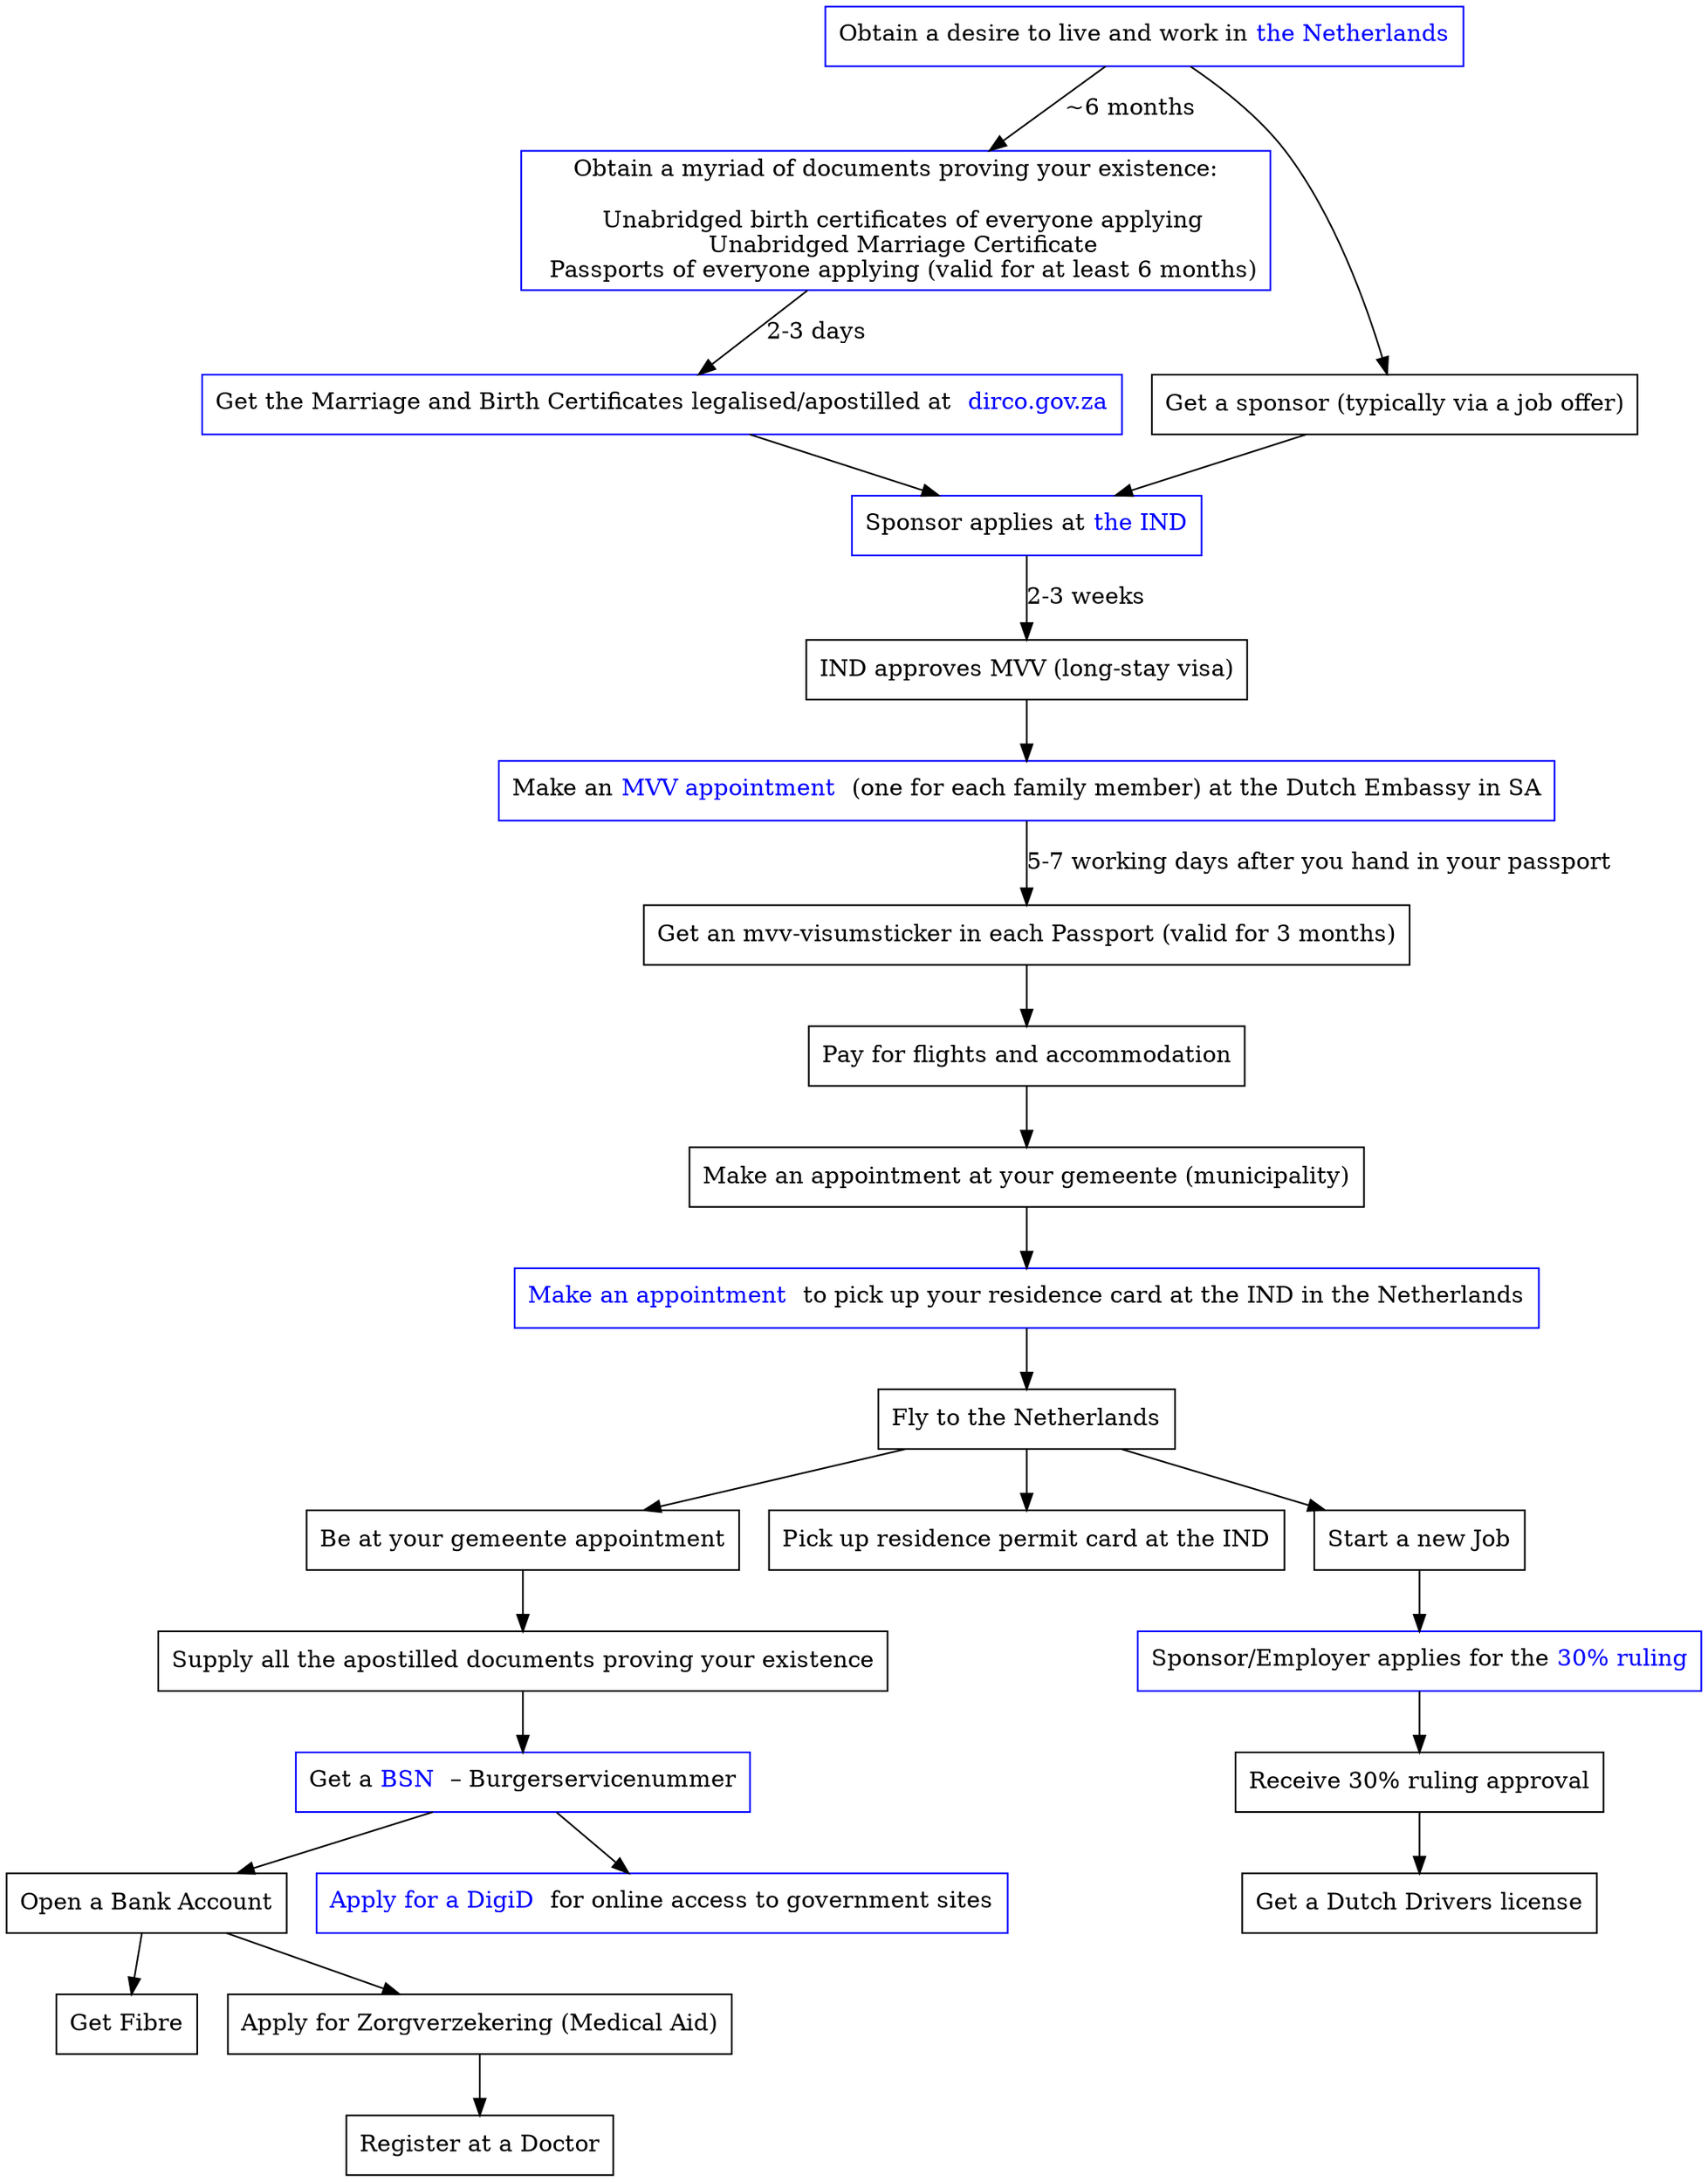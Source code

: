 digraph {
  node [shape=box];

  desire [label=<Obtain a desire to live and work in <font color='blue'>the Netherlands</font>>;
  URL="https://en.m.wikipedia.org/wiki/Netherlands" color="blue"]

  docsind [label="Obtain a myriad of documents proving your existence:\n
  Unabridged birth certificates of everyone applying
  Unabridged Marriage Certificate
  Passports of everyone applying (valid for at least 6 months)"

  URL="https://ehome.dha.gov.za/eHomeAffairs/" color="blue"]

  {rank=same
    sponsorinit [label="Get a sponsor (typically via a job offer)"]

    apostilled [label=<Get the Marriage and Birth Certificates legalised/apostilled at  <font color='blue'>dirco.gov.za</font>>
    URL="http://www.dirco.gov.za/consular/legalisation.htm" color="blue"]
  }

  ind [label=<Sponsor applies at <font color='blue'>the IND</font>> URL="https://ind.nl/" color="blue"]
  mvvapproval [label="IND approves MVV (long-stay visa)"]

  zadutchembassy [label=<Make an <font color='blue'>MVV appointment</font>  (one for each family member) at the Dutch Embassy in SA>
  URL="https://www.netherlandsandyou.nl/your-country-and-the-netherlands/south-africa/travel-and-residence/applying-for-a-long-stay-visa-mvv"
  color="blue"]

  mvvcomplete [label="Get an mvv-visumsticker in each Passport (valid for 3 months)"]
  arrangeaccom [label="Pay for flights and accommodation"]
  gemeenteafspraak1 [label="Make an appointment at your gemeente (municipality)"]
  gemeentebesoek [label="Be at your gemeente appointment"]

  indnlafspraak [label=<<font color='blue'>Make an appointment</font>  to pick up your residence card at the IND in the Netherlands>
  URL="https://ind.nl/en/Pages/Appointment-to-collect-your-residence-document.aspx " color="blue"]

  gemeentedocs [label="Supply all the apostilled documents proving your existence"]
  za2nl [label="Fly to the Netherlands"]
  indresidence [label="Pick up residence permit card at the IND"]
  getfibre [label="Get Fibre"]
  startjob [label="Start a new Job"]
  sponsor30 [label=<Sponsor/Employer applies for the <font color='blue'>30% ruling</font>>
  URL="https://www.iamsterdam.com/en/living/take-care-of-official-matters/highly-skilled-migrants/thirty-percent-ruling" color="blue"]

  receive30 [label="Receive 30% ruling approval"]

  bsn [label=<Get a <font color='blue'>BSN</font>  – Burgerservicenummer>
  URL="https://www.government.nl/topics/personal-data/citizen-service-number-bsn" color="blue"]

  bankaccount [label="Open a Bank Account"]
  zorgverzekering [label="Apply for Zorgverzekering (Medical Aid)"]
  doctor [label="Register at a Doctor"]
  digid [label=<<font color='blue'>Apply for a DigiD</font>  for online access to government sites>
  URL="https://www.digid.nl/en/apply-or-activate-digid" color="blue"]

  desire -> docsind[label="~6 months"]
  docsind -> apostilled[label="2-3 days"]
  apostilled -> ind
  desire -> sponsorinit
  sponsorinit -> ind
  ind -> mvvapproval[label="2-3 weeks"]
  mvvapproval -> zadutchembassy
  zadutchembassy -> mvvcomplete[label="5-7 working days after you hand in your passport"]
  mvvcomplete -> arrangeaccom
  arrangeaccom -> gemeenteafspraak1
  gemeenteafspraak1 -> indnlafspraak
  indnlafspraak -> za2nl
  za2nl -> indresidence
  za2nl -> gemeentebesoek
  za2nl -> startjob
  startjob -> sponsor30
  sponsor30 -> receive30
  receive30 -> "Get a Dutch Drivers license"
  gemeentebesoek -> gemeentedocs
  gemeentedocs -> bsn
  bsn -> digid
  bsn -> bankaccount
  bankaccount -> zorgverzekering
  zorgverzekering -> doctor
  bankaccount -> getfibre
}
